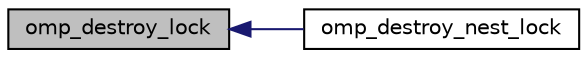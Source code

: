 digraph "omp_destroy_lock"
{
  edge [fontname="Helvetica",fontsize="10",labelfontname="Helvetica",labelfontsize="10"];
  node [fontname="Helvetica",fontsize="10",shape=record];
  rankdir="LR";
  Node1 [label="omp_destroy_lock",height=0.2,width=0.4,color="black", fillcolor="grey75", style="filled", fontcolor="black"];
  Node1 -> Node2 [dir="back",color="midnightblue",fontsize="10",style="solid",fontname="Helvetica"];
  Node2 [label="omp_destroy_nest_lock",height=0.2,width=0.4,color="black", fillcolor="white", style="filled",URL="$tomp__lock_8c.html#a7668e9211db5f6e979706ca924a17e0f",tooltip="Free storage associated with the lock variable. "];
}
